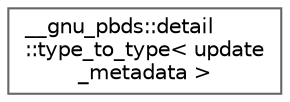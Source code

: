 digraph "Graphical Class Hierarchy"
{
 // LATEX_PDF_SIZE
  bgcolor="transparent";
  edge [fontname=Helvetica,fontsize=10,labelfontname=Helvetica,labelfontsize=10];
  node [fontname=Helvetica,fontsize=10,shape=box,height=0.2,width=0.4];
  rankdir="LR";
  Node0 [id="Node000000",label="__gnu_pbds::detail\l::type_to_type\< update\l_metadata \>",height=0.2,width=0.4,color="grey40", fillcolor="white", style="filled",URL="$struct____gnu__pbds_1_1detail_1_1type__to__type.html",tooltip=" "];
}

